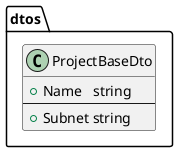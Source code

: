 @startuml

package dtos {
    class ProjectBaseDto {
        +Name   string
        --
        +Subnet string
    }
}

@enduml
